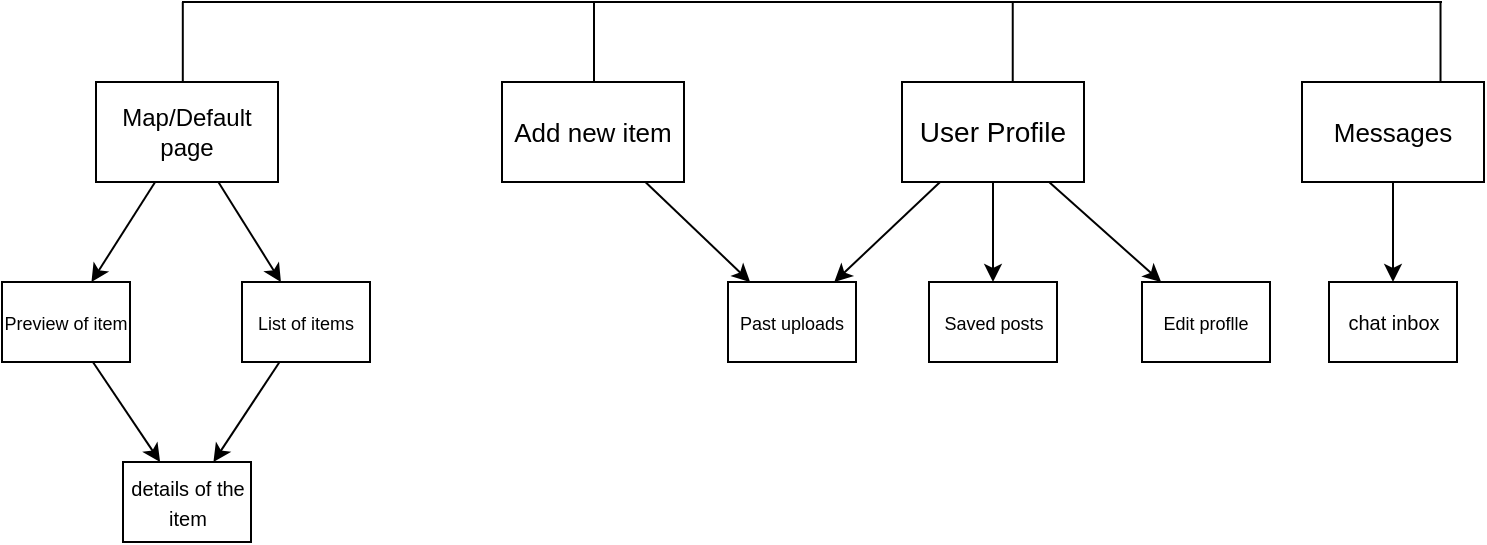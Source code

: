 <mxfile>
    <diagram id="_ywZzZxLd2t11FeY7HQ6" name="Page-1">
        <mxGraphModel dx="1000" dy="413" grid="1" gridSize="10" guides="1" tooltips="1" connect="1" arrows="1" fold="1" page="1" pageScale="1" pageWidth="1169" pageHeight="827" math="0" shadow="0">
            <root>
                <mxCell id="0"/>
                <mxCell id="1" parent="0"/>
                <mxCell id="52" style="edgeStyle=none;html=1;" edge="1" parent="1" source="13" target="21">
                    <mxGeometry relative="1" as="geometry"/>
                </mxCell>
                <mxCell id="53" style="edgeStyle=none;html=1;" edge="1" parent="1" source="13" target="46">
                    <mxGeometry relative="1" as="geometry"/>
                </mxCell>
                <mxCell id="54" style="edgeStyle=none;html=1;" edge="1" parent="1" source="13" target="47">
                    <mxGeometry relative="1" as="geometry"/>
                </mxCell>
                <mxCell id="13" value="&lt;font style=&quot;font-size: 14px&quot;&gt;User Profile&lt;/font&gt;" style="rounded=0;whiteSpace=wrap;html=1;" parent="1" vertex="1">
                    <mxGeometry x="640" y="120" width="91" height="50" as="geometry"/>
                </mxCell>
                <mxCell id="20" value="&lt;font size=&quot;1&quot;&gt;details of the item&lt;/font&gt;" style="rounded=0;whiteSpace=wrap;html=1;" parent="1" vertex="1">
                    <mxGeometry x="250.5" y="310" width="64" height="40" as="geometry"/>
                </mxCell>
                <mxCell id="21" value="&lt;font style=&quot;font-size: 9px&quot;&gt;Past uploads&lt;/font&gt;" style="rounded=0;whiteSpace=wrap;html=1;" parent="1" vertex="1">
                    <mxGeometry x="553" y="220" width="64" height="40" as="geometry"/>
                </mxCell>
                <mxCell id="55" style="edgeStyle=none;html=1;" edge="1" parent="1" source="33" target="48">
                    <mxGeometry relative="1" as="geometry"/>
                </mxCell>
                <mxCell id="33" value="&lt;font style=&quot;font-size: 13px&quot;&gt;Messages&lt;/font&gt;" style="rounded=0;whiteSpace=wrap;html=1;" vertex="1" parent="1">
                    <mxGeometry x="840" y="120" width="91" height="50" as="geometry"/>
                </mxCell>
                <mxCell id="51" style="edgeStyle=none;html=1;" edge="1" parent="1" source="34" target="21">
                    <mxGeometry relative="1" as="geometry"/>
                </mxCell>
                <mxCell id="34" value="&lt;span style=&quot;font-size: 13px&quot;&gt;Add new item&lt;/span&gt;" style="rounded=0;whiteSpace=wrap;html=1;" vertex="1" parent="1">
                    <mxGeometry x="440" y="120" width="91" height="50" as="geometry"/>
                </mxCell>
                <mxCell id="38" style="edgeStyle=none;html=1;" edge="1" parent="1" source="35" target="36">
                    <mxGeometry relative="1" as="geometry"/>
                </mxCell>
                <mxCell id="75" style="edgeStyle=none;html=1;" edge="1" parent="1" source="35" target="74">
                    <mxGeometry relative="1" as="geometry"/>
                </mxCell>
                <mxCell id="35" value="Map/Default page" style="rounded=0;whiteSpace=wrap;html=1;" vertex="1" parent="1">
                    <mxGeometry x="237" y="120" width="91" height="50" as="geometry"/>
                </mxCell>
                <mxCell id="41" style="edgeStyle=none;html=1;" edge="1" parent="1" source="36" target="20">
                    <mxGeometry relative="1" as="geometry"/>
                </mxCell>
                <mxCell id="36" value="&lt;font style=&quot;font-size: 9px&quot;&gt;Preview of item&lt;/font&gt;" style="rounded=0;whiteSpace=wrap;html=1;" vertex="1" parent="1">
                    <mxGeometry x="190" y="220" width="64" height="40" as="geometry"/>
                </mxCell>
                <mxCell id="46" value="&lt;font style=&quot;font-size: 9px&quot;&gt;Saved posts&lt;/font&gt;" style="rounded=0;whiteSpace=wrap;html=1;" vertex="1" parent="1">
                    <mxGeometry x="653.5" y="220" width="64" height="40" as="geometry"/>
                </mxCell>
                <mxCell id="47" value="&lt;font style=&quot;font-size: 9px&quot;&gt;Edit proflle&lt;/font&gt;" style="rounded=0;whiteSpace=wrap;html=1;" vertex="1" parent="1">
                    <mxGeometry x="760" y="220" width="64" height="40" as="geometry"/>
                </mxCell>
                <mxCell id="48" value="&lt;font size=&quot;1&quot;&gt;chat inbox&lt;/font&gt;" style="rounded=0;whiteSpace=wrap;html=1;" vertex="1" parent="1">
                    <mxGeometry x="853.5" y="220" width="64" height="40" as="geometry"/>
                </mxCell>
                <mxCell id="65" value="" style="endArrow=none;html=1;" edge="1" parent="1">
                    <mxGeometry width="50" height="50" relative="1" as="geometry">
                        <mxPoint x="280" y="80" as="sourcePoint"/>
                        <mxPoint x="910" y="80" as="targetPoint"/>
                    </mxGeometry>
                </mxCell>
                <mxCell id="66" value="" style="endArrow=none;html=1;" edge="1" parent="1">
                    <mxGeometry width="50" height="50" relative="1" as="geometry">
                        <mxPoint x="280.4" y="120" as="sourcePoint"/>
                        <mxPoint x="280.4" y="80" as="targetPoint"/>
                    </mxGeometry>
                </mxCell>
                <mxCell id="70" value="&lt;meta charset=&quot;utf-8&quot;&gt;&lt;span&gt;&lt;/span&gt;&lt;span&gt;&lt;/span&gt;&lt;span style=&quot;&quot;&gt;&lt;/span&gt;" style="endArrow=none;html=1;" edge="1" parent="1">
                    <mxGeometry width="50" height="50" relative="1" as="geometry">
                        <mxPoint x="486" y="120" as="sourcePoint"/>
                        <mxPoint x="486" y="80" as="targetPoint"/>
                    </mxGeometry>
                </mxCell>
                <mxCell id="71" value="&lt;meta charset=&quot;utf-8&quot;&gt;&lt;span&gt;&lt;/span&gt;&lt;span&gt;&lt;/span&gt;&lt;span style=&quot;&quot;&gt;&lt;/span&gt;" style="endArrow=none;html=1;" edge="1" parent="1">
                    <mxGeometry width="50" height="50" relative="1" as="geometry">
                        <mxPoint x="695.37" y="120" as="sourcePoint"/>
                        <mxPoint x="695.37" y="80" as="targetPoint"/>
                    </mxGeometry>
                </mxCell>
                <mxCell id="72" value="&lt;meta charset=&quot;utf-8&quot;&gt;&lt;span&gt;&lt;/span&gt;&lt;span&gt;&lt;/span&gt;&lt;span style=&quot;&quot;&gt;&lt;/span&gt;" style="endArrow=none;html=1;" edge="1" parent="1">
                    <mxGeometry width="50" height="50" relative="1" as="geometry">
                        <mxPoint x="909.26" y="120" as="sourcePoint"/>
                        <mxPoint x="909.26" y="80" as="targetPoint"/>
                    </mxGeometry>
                </mxCell>
                <mxCell id="76" style="edgeStyle=none;html=1;" edge="1" parent="1" source="74" target="20">
                    <mxGeometry relative="1" as="geometry"/>
                </mxCell>
                <mxCell id="74" value="&lt;font style=&quot;font-size: 9px&quot;&gt;List of items&lt;/font&gt;" style="rounded=0;whiteSpace=wrap;html=1;" vertex="1" parent="1">
                    <mxGeometry x="310" y="220" width="64" height="40" as="geometry"/>
                </mxCell>
            </root>
        </mxGraphModel>
    </diagram>
</mxfile>